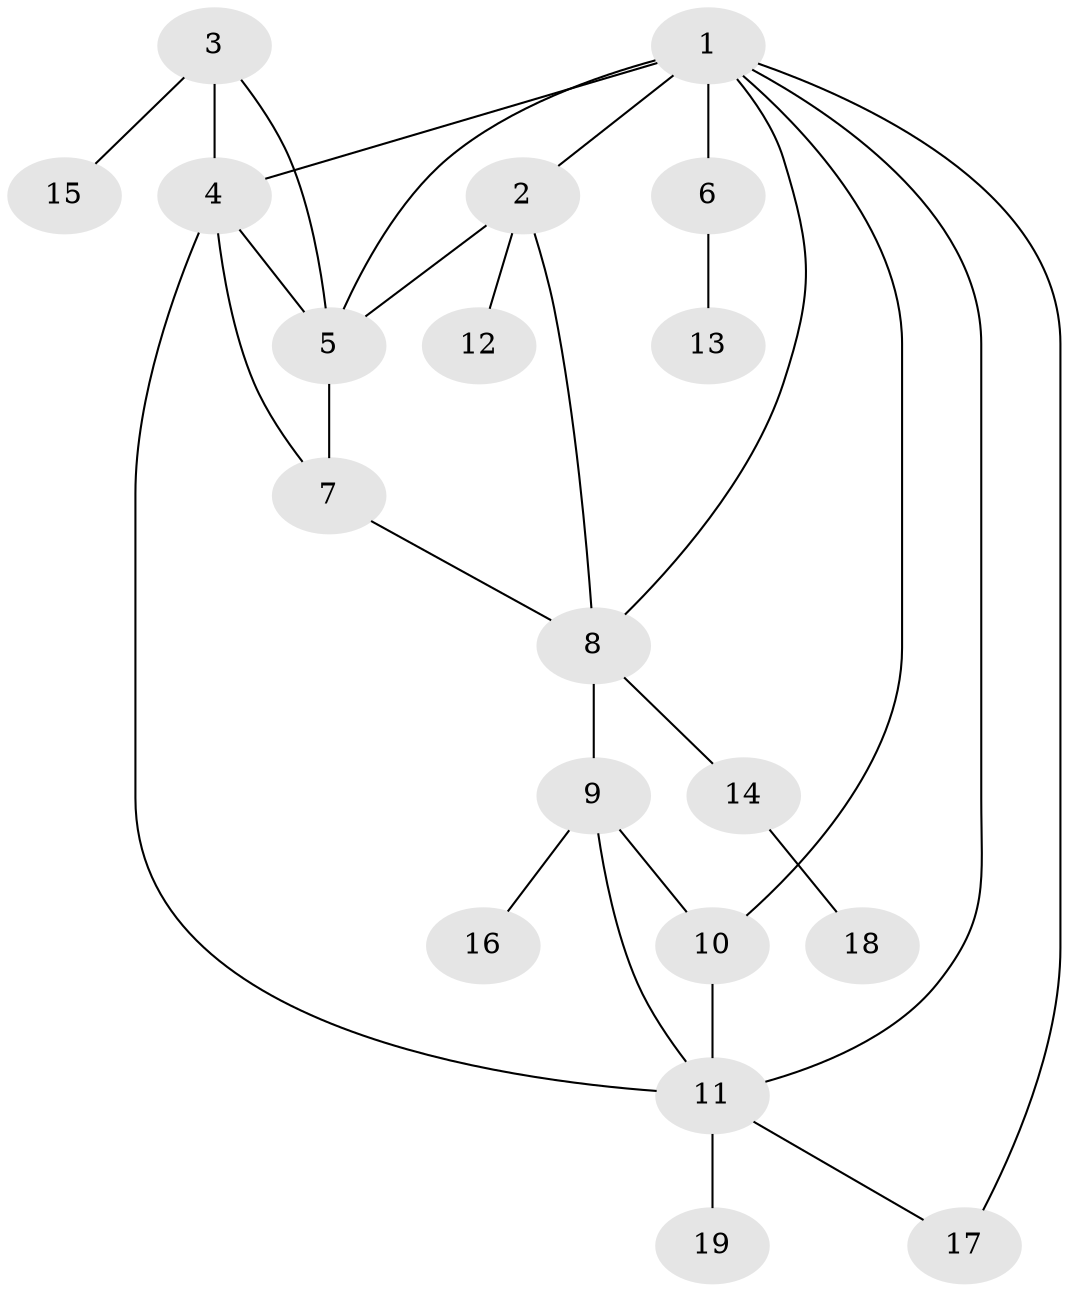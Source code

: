 // original degree distribution, {5: 0.06666666666666667, 9: 0.05, 2: 0.18333333333333332, 7: 0.016666666666666666, 6: 0.06666666666666667, 4: 0.016666666666666666, 3: 0.1, 1: 0.5}
// Generated by graph-tools (version 1.1) at 2025/52/03/04/25 22:52:21]
// undirected, 19 vertices, 29 edges
graph export_dot {
  node [color=gray90,style=filled];
  1;
  2;
  3;
  4;
  5;
  6;
  7;
  8;
  9;
  10;
  11;
  12;
  13;
  14;
  15;
  16;
  17;
  18;
  19;
  1 -- 2 [weight=2.0];
  1 -- 4 [weight=1.0];
  1 -- 5 [weight=1.0];
  1 -- 6 [weight=3.0];
  1 -- 8 [weight=1.0];
  1 -- 10 [weight=1.0];
  1 -- 11 [weight=1.0];
  1 -- 17 [weight=1.0];
  2 -- 5 [weight=1.0];
  2 -- 8 [weight=2.0];
  2 -- 12 [weight=4.0];
  3 -- 4 [weight=1.0];
  3 -- 5 [weight=1.0];
  3 -- 15 [weight=1.0];
  4 -- 5 [weight=2.0];
  4 -- 7 [weight=1.0];
  4 -- 11 [weight=1.0];
  5 -- 7 [weight=2.0];
  6 -- 13 [weight=1.0];
  7 -- 8 [weight=2.0];
  8 -- 9 [weight=1.0];
  8 -- 14 [weight=2.0];
  9 -- 10 [weight=1.0];
  9 -- 11 [weight=1.0];
  9 -- 16 [weight=1.0];
  10 -- 11 [weight=3.0];
  11 -- 17 [weight=1.0];
  11 -- 19 [weight=1.0];
  14 -- 18 [weight=1.0];
}
